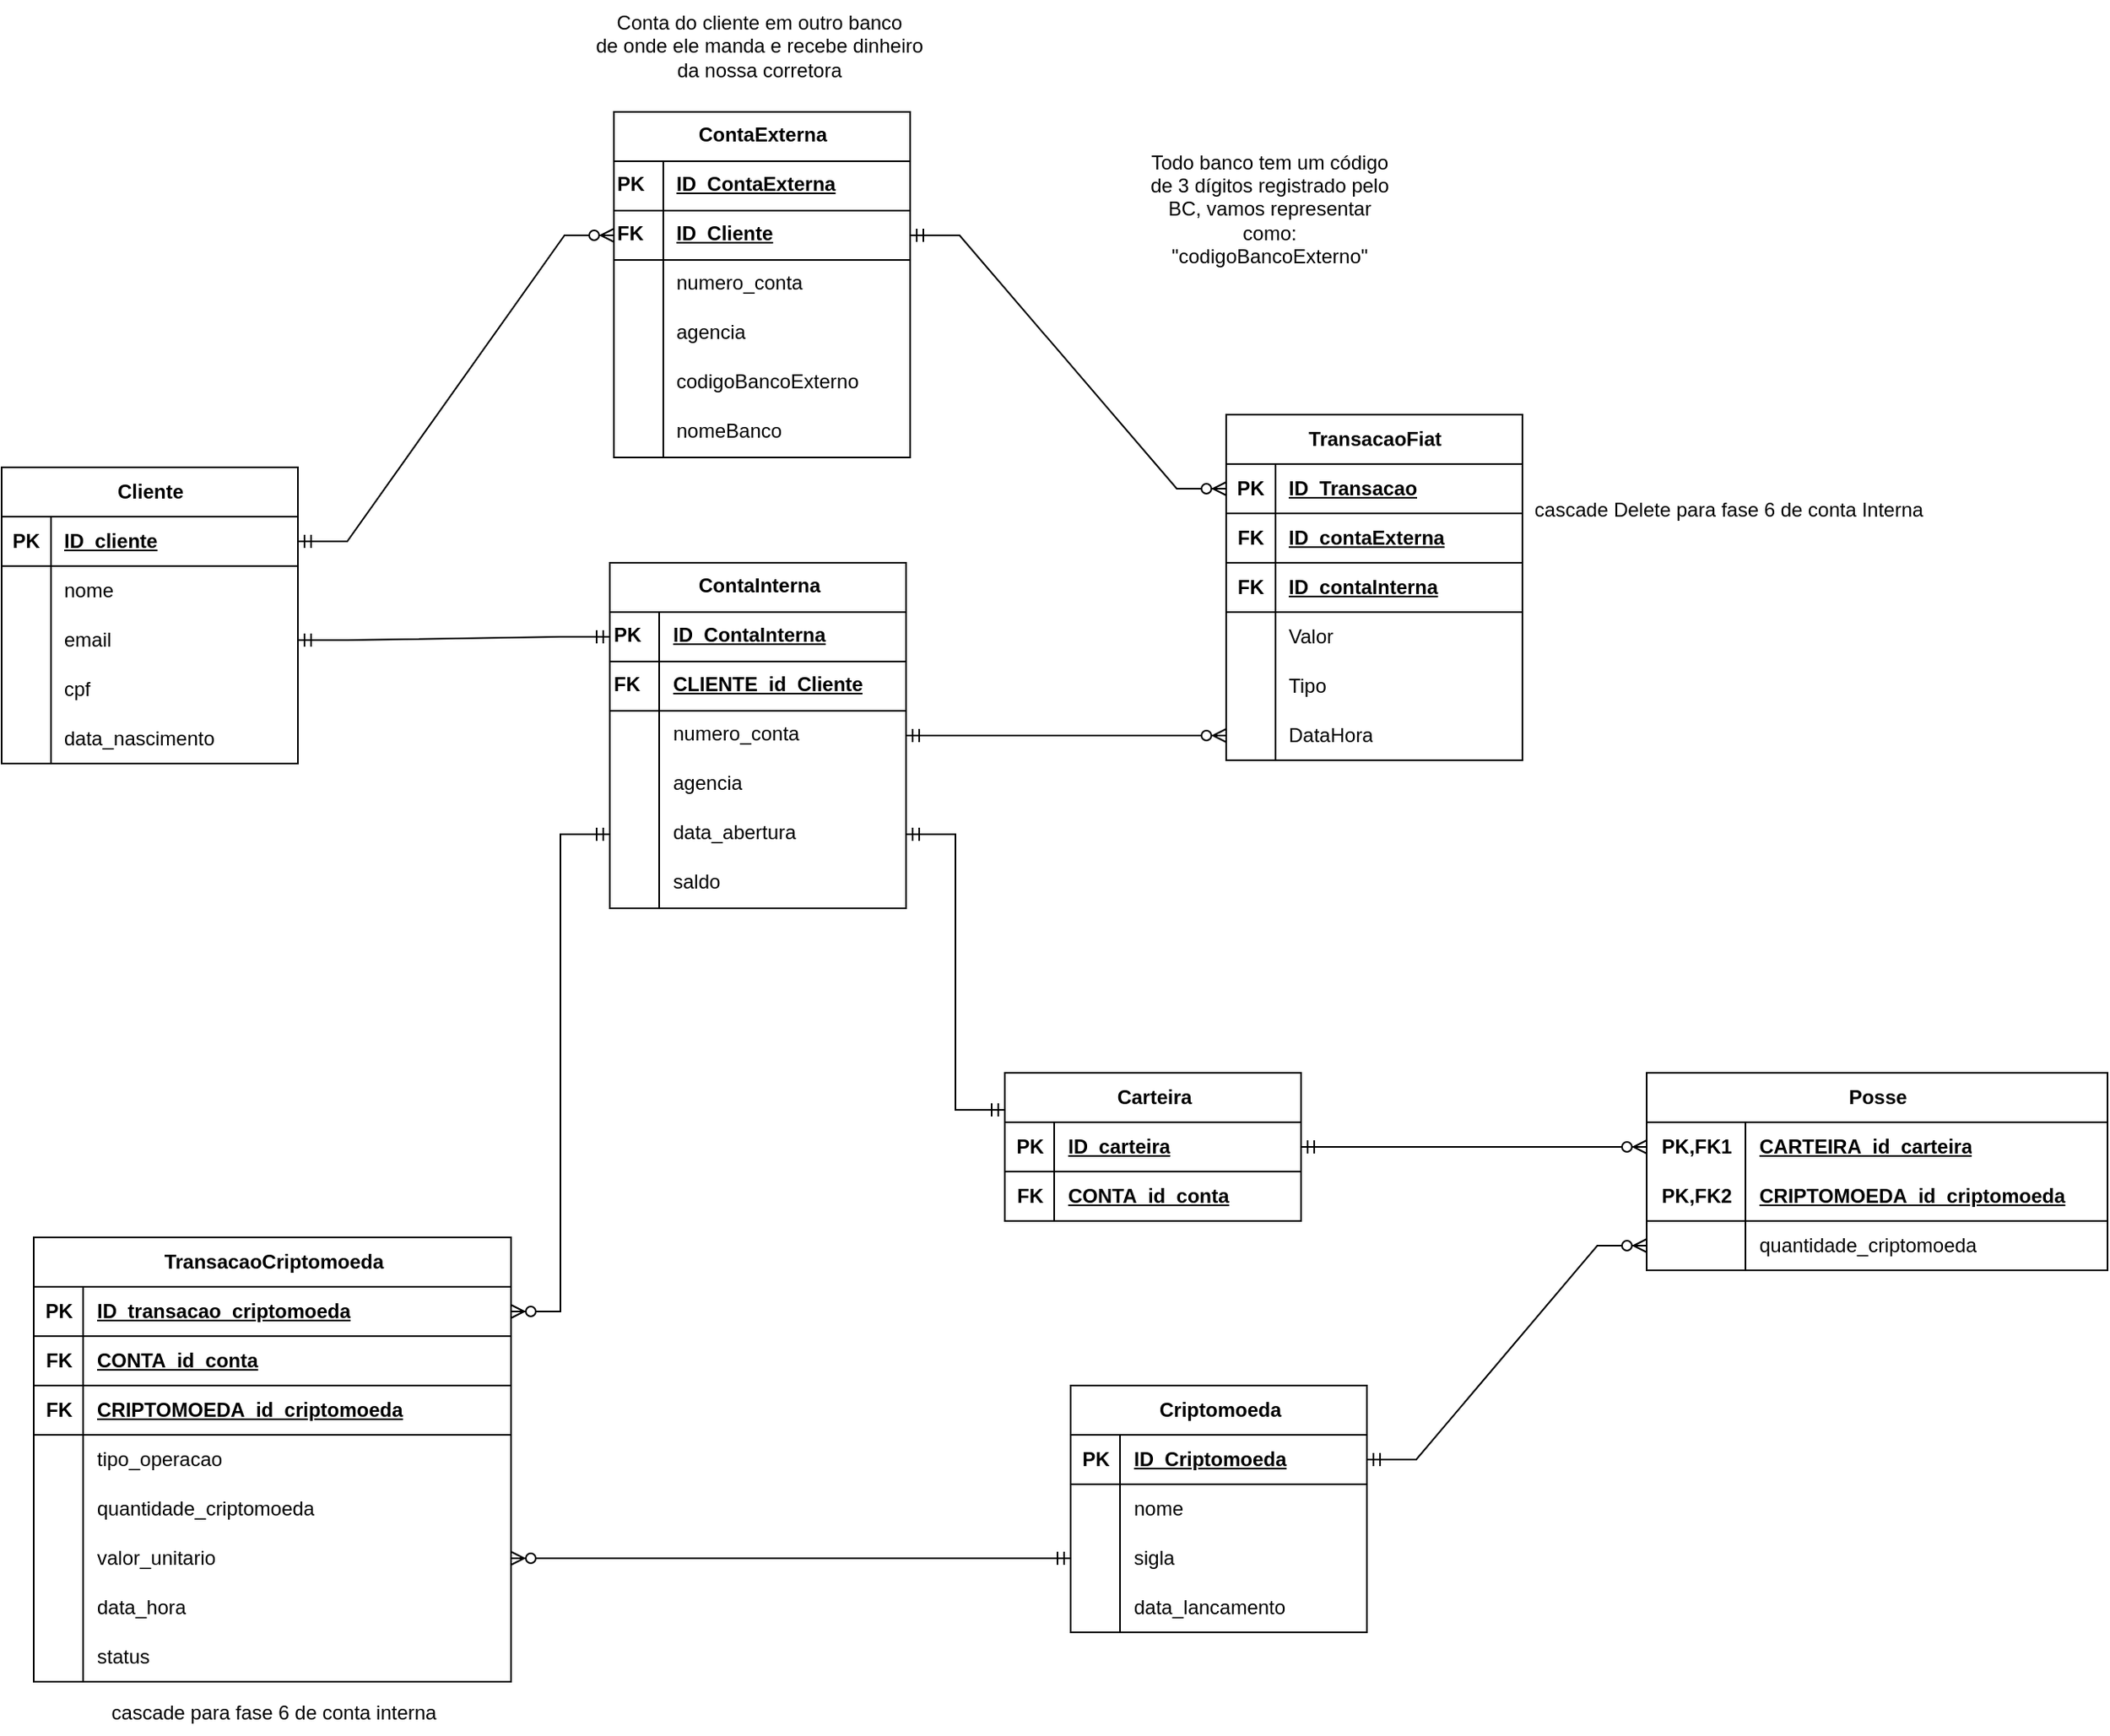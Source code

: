 <mxfile version="28.2.5">
  <diagram name="Página-1" id="d1rrQu7_RqCFaQAL6QqB">
    <mxGraphModel dx="2000" dy="2328" grid="0" gridSize="10" guides="1" tooltips="1" connect="1" arrows="1" fold="1" page="1" pageScale="1" pageWidth="827" pageHeight="1169" math="0" shadow="0">
      <root>
        <mxCell id="0" />
        <mxCell id="1" parent="0" />
        <mxCell id="-47FtMjsDmStWf5jlCwA-27" value="ContaInterna" style="shape=table;startSize=30;container=1;collapsible=1;childLayout=tableLayout;fixedRows=1;rowLines=0;fontStyle=1;align=center;resizeLast=1;html=1;strokeColor=default;verticalAlign=top;fontFamily=Helvetica;fontSize=12;fontColor=default;fillColor=default;" parent="1" vertex="1">
          <mxGeometry x="513.5" y="180" width="180" height="210" as="geometry" />
        </mxCell>
        <mxCell id="-47FtMjsDmStWf5jlCwA-28" value="" style="shape=tableRow;horizontal=0;startSize=0;swimlaneHead=0;swimlaneBody=0;fillColor=none;collapsible=0;dropTarget=0;points=[[0,0.5],[1,0.5]];portConstraint=eastwest;top=0;left=0;right=0;bottom=1;strokeColor=default;align=left;verticalAlign=top;fontFamily=Helvetica;fontSize=12;fontColor=default;" parent="-47FtMjsDmStWf5jlCwA-27" vertex="1">
          <mxGeometry y="30" width="180" height="30" as="geometry" />
        </mxCell>
        <mxCell id="-47FtMjsDmStWf5jlCwA-29" value="PK" style="shape=partialRectangle;connectable=0;fillColor=none;top=0;left=0;bottom=0;right=0;fontStyle=1;overflow=hidden;whiteSpace=wrap;html=1;strokeColor=default;align=left;verticalAlign=top;fontFamily=Helvetica;fontSize=12;fontColor=default;" parent="-47FtMjsDmStWf5jlCwA-28" vertex="1">
          <mxGeometry width="30" height="30" as="geometry">
            <mxRectangle width="30" height="30" as="alternateBounds" />
          </mxGeometry>
        </mxCell>
        <mxCell id="-47FtMjsDmStWf5jlCwA-30" value="ID_ContaInterna" style="shape=partialRectangle;connectable=0;fillColor=none;top=0;left=0;bottom=0;right=0;align=left;spacingLeft=6;fontStyle=5;overflow=hidden;whiteSpace=wrap;html=1;strokeColor=default;verticalAlign=top;fontFamily=Helvetica;fontSize=12;fontColor=default;" parent="-47FtMjsDmStWf5jlCwA-28" vertex="1">
          <mxGeometry x="30" width="150" height="30" as="geometry">
            <mxRectangle width="150" height="30" as="alternateBounds" />
          </mxGeometry>
        </mxCell>
        <mxCell id="-47FtMjsDmStWf5jlCwA-31" style="shape=tableRow;horizontal=0;startSize=0;swimlaneHead=0;swimlaneBody=0;fillColor=none;collapsible=0;dropTarget=0;points=[[0,0.5],[1,0.5]];portConstraint=eastwest;top=0;left=0;right=0;bottom=1;strokeColor=default;align=left;verticalAlign=top;fontFamily=Helvetica;fontSize=12;fontColor=default;" parent="-47FtMjsDmStWf5jlCwA-27" vertex="1">
          <mxGeometry y="60" width="180" height="30" as="geometry" />
        </mxCell>
        <mxCell id="-47FtMjsDmStWf5jlCwA-32" value="FK" style="shape=partialRectangle;connectable=0;fillColor=none;top=0;left=0;bottom=0;right=0;fontStyle=1;overflow=hidden;whiteSpace=wrap;html=1;strokeColor=default;align=left;verticalAlign=top;fontFamily=Helvetica;fontSize=12;fontColor=default;" parent="-47FtMjsDmStWf5jlCwA-31" vertex="1">
          <mxGeometry width="30" height="30" as="geometry">
            <mxRectangle width="30" height="30" as="alternateBounds" />
          </mxGeometry>
        </mxCell>
        <mxCell id="-47FtMjsDmStWf5jlCwA-33" value="CLIENTE_id_Cliente" style="shape=partialRectangle;connectable=0;fillColor=none;top=0;left=0;bottom=0;right=0;align=left;spacingLeft=6;fontStyle=5;overflow=hidden;whiteSpace=wrap;html=1;strokeColor=default;verticalAlign=top;fontFamily=Helvetica;fontSize=12;fontColor=default;" parent="-47FtMjsDmStWf5jlCwA-31" vertex="1">
          <mxGeometry x="30" width="150" height="30" as="geometry">
            <mxRectangle width="150" height="30" as="alternateBounds" />
          </mxGeometry>
        </mxCell>
        <mxCell id="-47FtMjsDmStWf5jlCwA-34" value="" style="shape=tableRow;horizontal=0;startSize=0;swimlaneHead=0;swimlaneBody=0;fillColor=none;collapsible=0;dropTarget=0;points=[[0,0.5],[1,0.5]];portConstraint=eastwest;top=0;left=0;right=0;bottom=0;strokeColor=default;align=left;verticalAlign=top;fontFamily=Helvetica;fontSize=12;fontColor=default;" parent="-47FtMjsDmStWf5jlCwA-27" vertex="1">
          <mxGeometry y="90" width="180" height="30" as="geometry" />
        </mxCell>
        <mxCell id="-47FtMjsDmStWf5jlCwA-35" value="" style="shape=partialRectangle;connectable=0;fillColor=none;top=0;left=0;bottom=0;right=0;editable=1;overflow=hidden;whiteSpace=wrap;html=1;strokeColor=default;align=left;verticalAlign=top;fontFamily=Helvetica;fontSize=12;fontColor=default;" parent="-47FtMjsDmStWf5jlCwA-34" vertex="1">
          <mxGeometry width="30" height="30" as="geometry">
            <mxRectangle width="30" height="30" as="alternateBounds" />
          </mxGeometry>
        </mxCell>
        <mxCell id="-47FtMjsDmStWf5jlCwA-36" value="numero_conta" style="shape=partialRectangle;connectable=0;fillColor=none;top=0;left=0;bottom=0;right=0;align=left;spacingLeft=6;overflow=hidden;whiteSpace=wrap;html=1;strokeColor=default;verticalAlign=top;fontFamily=Helvetica;fontSize=12;fontColor=default;" parent="-47FtMjsDmStWf5jlCwA-34" vertex="1">
          <mxGeometry x="30" width="150" height="30" as="geometry">
            <mxRectangle width="150" height="30" as="alternateBounds" />
          </mxGeometry>
        </mxCell>
        <mxCell id="-47FtMjsDmStWf5jlCwA-37" value="" style="shape=tableRow;horizontal=0;startSize=0;swimlaneHead=0;swimlaneBody=0;fillColor=none;collapsible=0;dropTarget=0;points=[[0,0.5],[1,0.5]];portConstraint=eastwest;top=0;left=0;right=0;bottom=0;strokeColor=default;align=left;verticalAlign=top;fontFamily=Helvetica;fontSize=12;fontColor=default;" parent="-47FtMjsDmStWf5jlCwA-27" vertex="1">
          <mxGeometry y="120" width="180" height="30" as="geometry" />
        </mxCell>
        <mxCell id="-47FtMjsDmStWf5jlCwA-38" value="" style="shape=partialRectangle;connectable=0;fillColor=none;top=0;left=0;bottom=0;right=0;editable=1;overflow=hidden;whiteSpace=wrap;html=1;strokeColor=default;align=left;verticalAlign=top;fontFamily=Helvetica;fontSize=12;fontColor=default;" parent="-47FtMjsDmStWf5jlCwA-37" vertex="1">
          <mxGeometry width="30" height="30" as="geometry">
            <mxRectangle width="30" height="30" as="alternateBounds" />
          </mxGeometry>
        </mxCell>
        <mxCell id="-47FtMjsDmStWf5jlCwA-39" value="agencia" style="shape=partialRectangle;connectable=0;fillColor=none;top=0;left=0;bottom=0;right=0;align=left;spacingLeft=6;overflow=hidden;whiteSpace=wrap;html=1;strokeColor=default;verticalAlign=top;fontFamily=Helvetica;fontSize=12;fontColor=default;" parent="-47FtMjsDmStWf5jlCwA-37" vertex="1">
          <mxGeometry x="30" width="150" height="30" as="geometry">
            <mxRectangle width="150" height="30" as="alternateBounds" />
          </mxGeometry>
        </mxCell>
        <mxCell id="-47FtMjsDmStWf5jlCwA-40" value="" style="shape=tableRow;horizontal=0;startSize=0;swimlaneHead=0;swimlaneBody=0;fillColor=none;collapsible=0;dropTarget=0;points=[[0,0.5],[1,0.5]];portConstraint=eastwest;top=0;left=0;right=0;bottom=0;strokeColor=default;align=left;verticalAlign=top;fontFamily=Helvetica;fontSize=12;fontColor=default;" parent="-47FtMjsDmStWf5jlCwA-27" vertex="1">
          <mxGeometry y="150" width="180" height="30" as="geometry" />
        </mxCell>
        <mxCell id="-47FtMjsDmStWf5jlCwA-41" value="" style="shape=partialRectangle;connectable=0;fillColor=none;top=0;left=0;bottom=0;right=0;editable=1;overflow=hidden;whiteSpace=wrap;html=1;strokeColor=default;align=left;verticalAlign=top;fontFamily=Helvetica;fontSize=12;fontColor=default;" parent="-47FtMjsDmStWf5jlCwA-40" vertex="1">
          <mxGeometry width="30" height="30" as="geometry">
            <mxRectangle width="30" height="30" as="alternateBounds" />
          </mxGeometry>
        </mxCell>
        <mxCell id="-47FtMjsDmStWf5jlCwA-42" value="data_abertura" style="shape=partialRectangle;connectable=0;fillColor=none;top=0;left=0;bottom=0;right=0;align=left;spacingLeft=6;overflow=hidden;whiteSpace=wrap;html=1;strokeColor=default;verticalAlign=top;fontFamily=Helvetica;fontSize=12;fontColor=default;" parent="-47FtMjsDmStWf5jlCwA-40" vertex="1">
          <mxGeometry x="30" width="150" height="30" as="geometry">
            <mxRectangle width="150" height="30" as="alternateBounds" />
          </mxGeometry>
        </mxCell>
        <mxCell id="-47FtMjsDmStWf5jlCwA-43" style="shape=tableRow;horizontal=0;startSize=0;swimlaneHead=0;swimlaneBody=0;fillColor=none;collapsible=0;dropTarget=0;points=[[0,0.5],[1,0.5]];portConstraint=eastwest;top=0;left=0;right=0;bottom=0;strokeColor=default;align=left;verticalAlign=top;fontFamily=Helvetica;fontSize=12;fontColor=default;" parent="-47FtMjsDmStWf5jlCwA-27" vertex="1">
          <mxGeometry y="180" width="180" height="30" as="geometry" />
        </mxCell>
        <mxCell id="-47FtMjsDmStWf5jlCwA-44" style="shape=partialRectangle;connectable=0;fillColor=none;top=0;left=0;bottom=0;right=0;editable=1;overflow=hidden;whiteSpace=wrap;html=1;strokeColor=default;align=left;verticalAlign=top;fontFamily=Helvetica;fontSize=12;fontColor=default;" parent="-47FtMjsDmStWf5jlCwA-43" vertex="1">
          <mxGeometry width="30" height="30" as="geometry">
            <mxRectangle width="30" height="30" as="alternateBounds" />
          </mxGeometry>
        </mxCell>
        <mxCell id="-47FtMjsDmStWf5jlCwA-45" value="saldo" style="shape=partialRectangle;connectable=0;fillColor=none;top=0;left=0;bottom=0;right=0;align=left;spacingLeft=6;overflow=hidden;whiteSpace=wrap;html=1;strokeColor=default;verticalAlign=top;fontFamily=Helvetica;fontSize=12;fontColor=default;" parent="-47FtMjsDmStWf5jlCwA-43" vertex="1">
          <mxGeometry x="30" width="150" height="30" as="geometry">
            <mxRectangle width="150" height="30" as="alternateBounds" />
          </mxGeometry>
        </mxCell>
        <mxCell id="-47FtMjsDmStWf5jlCwA-56" value="Cliente" style="shape=table;startSize=30;container=1;collapsible=1;childLayout=tableLayout;fixedRows=1;rowLines=0;fontStyle=1;align=center;resizeLast=1;html=1;" parent="1" vertex="1">
          <mxGeometry x="144" y="122" width="180" height="180.0" as="geometry" />
        </mxCell>
        <mxCell id="-47FtMjsDmStWf5jlCwA-57" value="" style="shape=tableRow;horizontal=0;startSize=0;swimlaneHead=0;swimlaneBody=0;fillColor=none;collapsible=0;dropTarget=0;points=[[0,0.5],[1,0.5]];portConstraint=eastwest;top=0;left=0;right=0;bottom=1;" parent="-47FtMjsDmStWf5jlCwA-56" vertex="1">
          <mxGeometry y="30" width="180" height="30" as="geometry" />
        </mxCell>
        <mxCell id="-47FtMjsDmStWf5jlCwA-58" value="PK" style="shape=partialRectangle;connectable=0;fillColor=none;top=0;left=0;bottom=0;right=0;fontStyle=1;overflow=hidden;whiteSpace=wrap;html=1;" parent="-47FtMjsDmStWf5jlCwA-57" vertex="1">
          <mxGeometry width="30" height="30" as="geometry">
            <mxRectangle width="30" height="30" as="alternateBounds" />
          </mxGeometry>
        </mxCell>
        <mxCell id="-47FtMjsDmStWf5jlCwA-59" value="ID_cliente" style="shape=partialRectangle;connectable=0;fillColor=none;top=0;left=0;bottom=0;right=0;align=left;spacingLeft=6;fontStyle=5;overflow=hidden;whiteSpace=wrap;html=1;" parent="-47FtMjsDmStWf5jlCwA-57" vertex="1">
          <mxGeometry x="30" width="150" height="30" as="geometry">
            <mxRectangle width="150" height="30" as="alternateBounds" />
          </mxGeometry>
        </mxCell>
        <mxCell id="-47FtMjsDmStWf5jlCwA-60" value="" style="shape=tableRow;horizontal=0;startSize=0;swimlaneHead=0;swimlaneBody=0;fillColor=none;collapsible=0;dropTarget=0;points=[[0,0.5],[1,0.5]];portConstraint=eastwest;top=0;left=0;right=0;bottom=0;" parent="-47FtMjsDmStWf5jlCwA-56" vertex="1">
          <mxGeometry y="60" width="180" height="30" as="geometry" />
        </mxCell>
        <mxCell id="-47FtMjsDmStWf5jlCwA-61" value="" style="shape=partialRectangle;connectable=0;fillColor=none;top=0;left=0;bottom=0;right=0;editable=1;overflow=hidden;whiteSpace=wrap;html=1;" parent="-47FtMjsDmStWf5jlCwA-60" vertex="1">
          <mxGeometry width="30" height="30" as="geometry">
            <mxRectangle width="30" height="30" as="alternateBounds" />
          </mxGeometry>
        </mxCell>
        <mxCell id="-47FtMjsDmStWf5jlCwA-62" value="nome" style="shape=partialRectangle;connectable=0;fillColor=none;top=0;left=0;bottom=0;right=0;align=left;spacingLeft=6;overflow=hidden;whiteSpace=wrap;html=1;" parent="-47FtMjsDmStWf5jlCwA-60" vertex="1">
          <mxGeometry x="30" width="150" height="30" as="geometry">
            <mxRectangle width="150" height="30" as="alternateBounds" />
          </mxGeometry>
        </mxCell>
        <mxCell id="-47FtMjsDmStWf5jlCwA-63" value="" style="shape=tableRow;horizontal=0;startSize=0;swimlaneHead=0;swimlaneBody=0;fillColor=none;collapsible=0;dropTarget=0;points=[[0,0.5],[1,0.5]];portConstraint=eastwest;top=0;left=0;right=0;bottom=0;" parent="-47FtMjsDmStWf5jlCwA-56" vertex="1">
          <mxGeometry y="90" width="180" height="30" as="geometry" />
        </mxCell>
        <mxCell id="-47FtMjsDmStWf5jlCwA-64" value="" style="shape=partialRectangle;connectable=0;fillColor=none;top=0;left=0;bottom=0;right=0;editable=1;overflow=hidden;whiteSpace=wrap;html=1;" parent="-47FtMjsDmStWf5jlCwA-63" vertex="1">
          <mxGeometry width="30" height="30" as="geometry">
            <mxRectangle width="30" height="30" as="alternateBounds" />
          </mxGeometry>
        </mxCell>
        <mxCell id="-47FtMjsDmStWf5jlCwA-65" value="email" style="shape=partialRectangle;connectable=0;fillColor=none;top=0;left=0;bottom=0;right=0;align=left;spacingLeft=6;overflow=hidden;whiteSpace=wrap;html=1;" parent="-47FtMjsDmStWf5jlCwA-63" vertex="1">
          <mxGeometry x="30" width="150" height="30" as="geometry">
            <mxRectangle width="150" height="30" as="alternateBounds" />
          </mxGeometry>
        </mxCell>
        <mxCell id="-47FtMjsDmStWf5jlCwA-66" value="" style="shape=tableRow;horizontal=0;startSize=0;swimlaneHead=0;swimlaneBody=0;fillColor=none;collapsible=0;dropTarget=0;points=[[0,0.5],[1,0.5]];portConstraint=eastwest;top=0;left=0;right=0;bottom=0;" parent="-47FtMjsDmStWf5jlCwA-56" vertex="1">
          <mxGeometry y="120" width="180" height="30" as="geometry" />
        </mxCell>
        <mxCell id="-47FtMjsDmStWf5jlCwA-67" value="" style="shape=partialRectangle;connectable=0;fillColor=none;top=0;left=0;bottom=0;right=0;editable=1;overflow=hidden;whiteSpace=wrap;html=1;" parent="-47FtMjsDmStWf5jlCwA-66" vertex="1">
          <mxGeometry width="30" height="30" as="geometry">
            <mxRectangle width="30" height="30" as="alternateBounds" />
          </mxGeometry>
        </mxCell>
        <mxCell id="-47FtMjsDmStWf5jlCwA-68" value="cpf" style="shape=partialRectangle;connectable=0;fillColor=none;top=0;left=0;bottom=0;right=0;align=left;spacingLeft=6;overflow=hidden;whiteSpace=wrap;html=1;" parent="-47FtMjsDmStWf5jlCwA-66" vertex="1">
          <mxGeometry x="30" width="150" height="30" as="geometry">
            <mxRectangle width="150" height="30" as="alternateBounds" />
          </mxGeometry>
        </mxCell>
        <mxCell id="-47FtMjsDmStWf5jlCwA-69" style="shape=tableRow;horizontal=0;startSize=0;swimlaneHead=0;swimlaneBody=0;fillColor=none;collapsible=0;dropTarget=0;points=[[0,0.5],[1,0.5]];portConstraint=eastwest;top=0;left=0;right=0;bottom=0;" parent="-47FtMjsDmStWf5jlCwA-56" vertex="1">
          <mxGeometry y="150" width="180" height="30" as="geometry" />
        </mxCell>
        <mxCell id="-47FtMjsDmStWf5jlCwA-70" style="shape=partialRectangle;connectable=0;fillColor=none;top=0;left=0;bottom=0;right=0;editable=1;overflow=hidden;whiteSpace=wrap;html=1;" parent="-47FtMjsDmStWf5jlCwA-69" vertex="1">
          <mxGeometry width="30" height="30" as="geometry">
            <mxRectangle width="30" height="30" as="alternateBounds" />
          </mxGeometry>
        </mxCell>
        <mxCell id="-47FtMjsDmStWf5jlCwA-71" value="data_nascimento" style="shape=partialRectangle;connectable=0;fillColor=none;top=0;left=0;bottom=0;right=0;align=left;spacingLeft=6;overflow=hidden;whiteSpace=wrap;html=1;" parent="-47FtMjsDmStWf5jlCwA-69" vertex="1">
          <mxGeometry x="30" width="150" height="30" as="geometry">
            <mxRectangle width="150" height="30" as="alternateBounds" />
          </mxGeometry>
        </mxCell>
        <mxCell id="-47FtMjsDmStWf5jlCwA-72" value="" style="edgeStyle=entityRelationEdgeStyle;fontSize=12;html=1;endArrow=ERmandOne;startArrow=ERmandOne;rounded=0;exitX=1;exitY=0.5;exitDx=0;exitDy=0;entryX=0;entryY=0.5;entryDx=0;entryDy=0;" parent="1" source="-47FtMjsDmStWf5jlCwA-63" target="-47FtMjsDmStWf5jlCwA-28" edge="1">
          <mxGeometry width="100" height="100" relative="1" as="geometry">
            <mxPoint x="423.5" y="460" as="sourcePoint" />
            <mxPoint x="523.5" y="360" as="targetPoint" />
          </mxGeometry>
        </mxCell>
        <mxCell id="-47FtMjsDmStWf5jlCwA-73" value="Carteira" style="shape=table;startSize=30;container=1;collapsible=1;childLayout=tableLayout;fixedRows=1;rowLines=0;fontStyle=1;align=center;resizeLast=1;html=1;" parent="1" vertex="1">
          <mxGeometry x="753.5" y="490" width="180" height="90" as="geometry" />
        </mxCell>
        <mxCell id="-47FtMjsDmStWf5jlCwA-74" value="" style="shape=tableRow;horizontal=0;startSize=0;swimlaneHead=0;swimlaneBody=0;fillColor=none;collapsible=0;dropTarget=0;points=[[0,0.5],[1,0.5]];portConstraint=eastwest;top=0;left=0;right=0;bottom=1;" parent="-47FtMjsDmStWf5jlCwA-73" vertex="1">
          <mxGeometry y="30" width="180" height="30" as="geometry" />
        </mxCell>
        <mxCell id="-47FtMjsDmStWf5jlCwA-75" value="PK" style="shape=partialRectangle;connectable=0;fillColor=none;top=0;left=0;bottom=0;right=0;fontStyle=1;overflow=hidden;whiteSpace=wrap;html=1;" parent="-47FtMjsDmStWf5jlCwA-74" vertex="1">
          <mxGeometry width="30" height="30" as="geometry">
            <mxRectangle width="30" height="30" as="alternateBounds" />
          </mxGeometry>
        </mxCell>
        <mxCell id="-47FtMjsDmStWf5jlCwA-76" value="ID_carteira" style="shape=partialRectangle;connectable=0;fillColor=none;top=0;left=0;bottom=0;right=0;align=left;spacingLeft=6;fontStyle=5;overflow=hidden;whiteSpace=wrap;html=1;" parent="-47FtMjsDmStWf5jlCwA-74" vertex="1">
          <mxGeometry x="30" width="150" height="30" as="geometry">
            <mxRectangle width="150" height="30" as="alternateBounds" />
          </mxGeometry>
        </mxCell>
        <mxCell id="-47FtMjsDmStWf5jlCwA-77" style="shape=tableRow;horizontal=0;startSize=0;swimlaneHead=0;swimlaneBody=0;fillColor=none;collapsible=0;dropTarget=0;points=[[0,0.5],[1,0.5]];portConstraint=eastwest;top=0;left=0;right=0;bottom=1;" parent="-47FtMjsDmStWf5jlCwA-73" vertex="1">
          <mxGeometry y="60" width="180" height="30" as="geometry" />
        </mxCell>
        <mxCell id="-47FtMjsDmStWf5jlCwA-78" value="FK" style="shape=partialRectangle;connectable=0;fillColor=none;top=0;left=0;bottom=0;right=0;fontStyle=1;overflow=hidden;whiteSpace=wrap;html=1;" parent="-47FtMjsDmStWf5jlCwA-77" vertex="1">
          <mxGeometry width="30" height="30" as="geometry">
            <mxRectangle width="30" height="30" as="alternateBounds" />
          </mxGeometry>
        </mxCell>
        <mxCell id="-47FtMjsDmStWf5jlCwA-79" value="CONTA_id_conta" style="shape=partialRectangle;connectable=0;fillColor=none;top=0;left=0;bottom=0;right=0;align=left;spacingLeft=6;fontStyle=5;overflow=hidden;whiteSpace=wrap;html=1;" parent="-47FtMjsDmStWf5jlCwA-77" vertex="1">
          <mxGeometry x="30" width="150" height="30" as="geometry">
            <mxRectangle width="150" height="30" as="alternateBounds" />
          </mxGeometry>
        </mxCell>
        <mxCell id="-47FtMjsDmStWf5jlCwA-80" value="" style="edgeStyle=entityRelationEdgeStyle;fontSize=12;html=1;endArrow=ERmandOne;startArrow=ERmandOne;rounded=0;entryX=0;entryY=0.25;entryDx=0;entryDy=0;" parent="1" source="-47FtMjsDmStWf5jlCwA-40" target="-47FtMjsDmStWf5jlCwA-73" edge="1">
          <mxGeometry width="100" height="100" relative="1" as="geometry">
            <mxPoint x="623.5" y="400" as="sourcePoint" />
            <mxPoint x="813.5" y="400" as="targetPoint" />
          </mxGeometry>
        </mxCell>
        <mxCell id="-47FtMjsDmStWf5jlCwA-81" value="Posse" style="shape=table;startSize=30;container=1;collapsible=1;childLayout=tableLayout;fixedRows=1;rowLines=0;fontStyle=1;align=center;resizeLast=1;html=1;whiteSpace=wrap;" parent="1" vertex="1">
          <mxGeometry x="1143.5" y="490" width="280" height="120" as="geometry" />
        </mxCell>
        <mxCell id="-47FtMjsDmStWf5jlCwA-82" value="" style="shape=tableRow;horizontal=0;startSize=0;swimlaneHead=0;swimlaneBody=0;fillColor=none;collapsible=0;dropTarget=0;points=[[0,0.5],[1,0.5]];portConstraint=eastwest;top=0;left=0;right=0;bottom=0;html=1;" parent="-47FtMjsDmStWf5jlCwA-81" vertex="1">
          <mxGeometry y="30" width="280" height="30" as="geometry" />
        </mxCell>
        <mxCell id="-47FtMjsDmStWf5jlCwA-83" value="PK,FK1" style="shape=partialRectangle;connectable=0;fillColor=none;top=0;left=0;bottom=0;right=0;fontStyle=1;overflow=hidden;html=1;whiteSpace=wrap;" parent="-47FtMjsDmStWf5jlCwA-82" vertex="1">
          <mxGeometry width="60" height="30" as="geometry">
            <mxRectangle width="60" height="30" as="alternateBounds" />
          </mxGeometry>
        </mxCell>
        <mxCell id="-47FtMjsDmStWf5jlCwA-84" value="CARTEIRA_id_carteira" style="shape=partialRectangle;connectable=0;fillColor=none;top=0;left=0;bottom=0;right=0;align=left;spacingLeft=6;fontStyle=5;overflow=hidden;html=1;whiteSpace=wrap;" parent="-47FtMjsDmStWf5jlCwA-82" vertex="1">
          <mxGeometry x="60" width="220" height="30" as="geometry">
            <mxRectangle width="220" height="30" as="alternateBounds" />
          </mxGeometry>
        </mxCell>
        <mxCell id="-47FtMjsDmStWf5jlCwA-85" value="" style="shape=tableRow;horizontal=0;startSize=0;swimlaneHead=0;swimlaneBody=0;fillColor=none;collapsible=0;dropTarget=0;points=[[0,0.5],[1,0.5]];portConstraint=eastwest;top=0;left=0;right=0;bottom=1;html=1;" parent="-47FtMjsDmStWf5jlCwA-81" vertex="1">
          <mxGeometry y="60" width="280" height="30" as="geometry" />
        </mxCell>
        <mxCell id="-47FtMjsDmStWf5jlCwA-86" value="PK,FK2" style="shape=partialRectangle;connectable=0;fillColor=none;top=0;left=0;bottom=0;right=0;fontStyle=1;overflow=hidden;html=1;whiteSpace=wrap;" parent="-47FtMjsDmStWf5jlCwA-85" vertex="1">
          <mxGeometry width="60" height="30" as="geometry">
            <mxRectangle width="60" height="30" as="alternateBounds" />
          </mxGeometry>
        </mxCell>
        <mxCell id="-47FtMjsDmStWf5jlCwA-87" value="CRIPTOMOEDA_id_criptomoeda" style="shape=partialRectangle;connectable=0;fillColor=none;top=0;left=0;bottom=0;right=0;align=left;spacingLeft=6;fontStyle=5;overflow=hidden;html=1;whiteSpace=wrap;" parent="-47FtMjsDmStWf5jlCwA-85" vertex="1">
          <mxGeometry x="60" width="220" height="30" as="geometry">
            <mxRectangle width="220" height="30" as="alternateBounds" />
          </mxGeometry>
        </mxCell>
        <mxCell id="-47FtMjsDmStWf5jlCwA-88" value="" style="shape=tableRow;horizontal=0;startSize=0;swimlaneHead=0;swimlaneBody=0;fillColor=none;collapsible=0;dropTarget=0;points=[[0,0.5],[1,0.5]];portConstraint=eastwest;top=0;left=0;right=0;bottom=0;html=1;" parent="-47FtMjsDmStWf5jlCwA-81" vertex="1">
          <mxGeometry y="90" width="280" height="30" as="geometry" />
        </mxCell>
        <mxCell id="-47FtMjsDmStWf5jlCwA-89" value="" style="shape=partialRectangle;connectable=0;fillColor=none;top=0;left=0;bottom=0;right=0;editable=1;overflow=hidden;html=1;whiteSpace=wrap;" parent="-47FtMjsDmStWf5jlCwA-88" vertex="1">
          <mxGeometry width="60" height="30" as="geometry">
            <mxRectangle width="60" height="30" as="alternateBounds" />
          </mxGeometry>
        </mxCell>
        <mxCell id="-47FtMjsDmStWf5jlCwA-90" value="quantidade_criptomoeda" style="shape=partialRectangle;connectable=0;fillColor=none;top=0;left=0;bottom=0;right=0;align=left;spacingLeft=6;overflow=hidden;html=1;whiteSpace=wrap;" parent="-47FtMjsDmStWf5jlCwA-88" vertex="1">
          <mxGeometry x="60" width="220" height="30" as="geometry">
            <mxRectangle width="220" height="30" as="alternateBounds" />
          </mxGeometry>
        </mxCell>
        <mxCell id="-47FtMjsDmStWf5jlCwA-91" value="Criptomoeda" style="shape=table;startSize=30;container=1;collapsible=1;childLayout=tableLayout;fixedRows=1;rowLines=0;fontStyle=1;align=center;resizeLast=1;html=1;" parent="1" vertex="1">
          <mxGeometry x="793.5" y="680" width="180" height="150" as="geometry" />
        </mxCell>
        <mxCell id="-47FtMjsDmStWf5jlCwA-92" value="" style="shape=tableRow;horizontal=0;startSize=0;swimlaneHead=0;swimlaneBody=0;fillColor=none;collapsible=0;dropTarget=0;points=[[0,0.5],[1,0.5]];portConstraint=eastwest;top=0;left=0;right=0;bottom=1;" parent="-47FtMjsDmStWf5jlCwA-91" vertex="1">
          <mxGeometry y="30" width="180" height="30" as="geometry" />
        </mxCell>
        <mxCell id="-47FtMjsDmStWf5jlCwA-93" value="PK" style="shape=partialRectangle;connectable=0;fillColor=none;top=0;left=0;bottom=0;right=0;fontStyle=1;overflow=hidden;whiteSpace=wrap;html=1;" parent="-47FtMjsDmStWf5jlCwA-92" vertex="1">
          <mxGeometry width="30" height="30" as="geometry">
            <mxRectangle width="30" height="30" as="alternateBounds" />
          </mxGeometry>
        </mxCell>
        <mxCell id="-47FtMjsDmStWf5jlCwA-94" value="ID_Criptomoeda" style="shape=partialRectangle;connectable=0;fillColor=none;top=0;left=0;bottom=0;right=0;align=left;spacingLeft=6;fontStyle=5;overflow=hidden;whiteSpace=wrap;html=1;" parent="-47FtMjsDmStWf5jlCwA-92" vertex="1">
          <mxGeometry x="30" width="150" height="30" as="geometry">
            <mxRectangle width="150" height="30" as="alternateBounds" />
          </mxGeometry>
        </mxCell>
        <mxCell id="-47FtMjsDmStWf5jlCwA-95" value="" style="shape=tableRow;horizontal=0;startSize=0;swimlaneHead=0;swimlaneBody=0;fillColor=none;collapsible=0;dropTarget=0;points=[[0,0.5],[1,0.5]];portConstraint=eastwest;top=0;left=0;right=0;bottom=0;" parent="-47FtMjsDmStWf5jlCwA-91" vertex="1">
          <mxGeometry y="60" width="180" height="30" as="geometry" />
        </mxCell>
        <mxCell id="-47FtMjsDmStWf5jlCwA-96" value="" style="shape=partialRectangle;connectable=0;fillColor=none;top=0;left=0;bottom=0;right=0;editable=1;overflow=hidden;whiteSpace=wrap;html=1;" parent="-47FtMjsDmStWf5jlCwA-95" vertex="1">
          <mxGeometry width="30" height="30" as="geometry">
            <mxRectangle width="30" height="30" as="alternateBounds" />
          </mxGeometry>
        </mxCell>
        <mxCell id="-47FtMjsDmStWf5jlCwA-97" value="nome" style="shape=partialRectangle;connectable=0;fillColor=none;top=0;left=0;bottom=0;right=0;align=left;spacingLeft=6;overflow=hidden;whiteSpace=wrap;html=1;" parent="-47FtMjsDmStWf5jlCwA-95" vertex="1">
          <mxGeometry x="30" width="150" height="30" as="geometry">
            <mxRectangle width="150" height="30" as="alternateBounds" />
          </mxGeometry>
        </mxCell>
        <mxCell id="-47FtMjsDmStWf5jlCwA-98" value="" style="shape=tableRow;horizontal=0;startSize=0;swimlaneHead=0;swimlaneBody=0;fillColor=none;collapsible=0;dropTarget=0;points=[[0,0.5],[1,0.5]];portConstraint=eastwest;top=0;left=0;right=0;bottom=0;" parent="-47FtMjsDmStWf5jlCwA-91" vertex="1">
          <mxGeometry y="90" width="180" height="30" as="geometry" />
        </mxCell>
        <mxCell id="-47FtMjsDmStWf5jlCwA-99" value="" style="shape=partialRectangle;connectable=0;fillColor=none;top=0;left=0;bottom=0;right=0;editable=1;overflow=hidden;whiteSpace=wrap;html=1;" parent="-47FtMjsDmStWf5jlCwA-98" vertex="1">
          <mxGeometry width="30" height="30" as="geometry">
            <mxRectangle width="30" height="30" as="alternateBounds" />
          </mxGeometry>
        </mxCell>
        <mxCell id="-47FtMjsDmStWf5jlCwA-100" value="sigla" style="shape=partialRectangle;connectable=0;fillColor=none;top=0;left=0;bottom=0;right=0;align=left;spacingLeft=6;overflow=hidden;whiteSpace=wrap;html=1;" parent="-47FtMjsDmStWf5jlCwA-98" vertex="1">
          <mxGeometry x="30" width="150" height="30" as="geometry">
            <mxRectangle width="150" height="30" as="alternateBounds" />
          </mxGeometry>
        </mxCell>
        <mxCell id="-47FtMjsDmStWf5jlCwA-101" value="" style="shape=tableRow;horizontal=0;startSize=0;swimlaneHead=0;swimlaneBody=0;fillColor=none;collapsible=0;dropTarget=0;points=[[0,0.5],[1,0.5]];portConstraint=eastwest;top=0;left=0;right=0;bottom=0;" parent="-47FtMjsDmStWf5jlCwA-91" vertex="1">
          <mxGeometry y="120" width="180" height="30" as="geometry" />
        </mxCell>
        <mxCell id="-47FtMjsDmStWf5jlCwA-102" value="" style="shape=partialRectangle;connectable=0;fillColor=none;top=0;left=0;bottom=0;right=0;editable=1;overflow=hidden;whiteSpace=wrap;html=1;" parent="-47FtMjsDmStWf5jlCwA-101" vertex="1">
          <mxGeometry width="30" height="30" as="geometry">
            <mxRectangle width="30" height="30" as="alternateBounds" />
          </mxGeometry>
        </mxCell>
        <mxCell id="-47FtMjsDmStWf5jlCwA-103" value="data_lancamento" style="shape=partialRectangle;connectable=0;fillColor=none;top=0;left=0;bottom=0;right=0;align=left;spacingLeft=6;overflow=hidden;whiteSpace=wrap;html=1;" parent="-47FtMjsDmStWf5jlCwA-101" vertex="1">
          <mxGeometry x="30" width="150" height="30" as="geometry">
            <mxRectangle width="150" height="30" as="alternateBounds" />
          </mxGeometry>
        </mxCell>
        <mxCell id="-47FtMjsDmStWf5jlCwA-104" value="TransacaoCriptomoeda" style="shape=table;startSize=30;container=1;collapsible=1;childLayout=tableLayout;fixedRows=1;rowLines=0;fontStyle=1;align=center;resizeLast=1;html=1;" parent="1" vertex="1">
          <mxGeometry x="163.5" y="590" width="290" height="270" as="geometry" />
        </mxCell>
        <mxCell id="-47FtMjsDmStWf5jlCwA-105" value="" style="shape=tableRow;horizontal=0;startSize=0;swimlaneHead=0;swimlaneBody=0;fillColor=none;collapsible=0;dropTarget=0;points=[[0,0.5],[1,0.5]];portConstraint=eastwest;top=0;left=0;right=0;bottom=1;" parent="-47FtMjsDmStWf5jlCwA-104" vertex="1">
          <mxGeometry y="30" width="290" height="30" as="geometry" />
        </mxCell>
        <mxCell id="-47FtMjsDmStWf5jlCwA-106" value="PK" style="shape=partialRectangle;connectable=0;fillColor=none;top=0;left=0;bottom=0;right=0;fontStyle=1;overflow=hidden;whiteSpace=wrap;html=1;" parent="-47FtMjsDmStWf5jlCwA-105" vertex="1">
          <mxGeometry width="30" height="30" as="geometry">
            <mxRectangle width="30" height="30" as="alternateBounds" />
          </mxGeometry>
        </mxCell>
        <mxCell id="-47FtMjsDmStWf5jlCwA-107" value="ID_transacao_criptomoeda" style="shape=partialRectangle;connectable=0;fillColor=none;top=0;left=0;bottom=0;right=0;align=left;spacingLeft=6;fontStyle=5;overflow=hidden;whiteSpace=wrap;html=1;" parent="-47FtMjsDmStWf5jlCwA-105" vertex="1">
          <mxGeometry x="30" width="260" height="30" as="geometry">
            <mxRectangle width="260" height="30" as="alternateBounds" />
          </mxGeometry>
        </mxCell>
        <mxCell id="-47FtMjsDmStWf5jlCwA-108" style="shape=tableRow;horizontal=0;startSize=0;swimlaneHead=0;swimlaneBody=0;fillColor=none;collapsible=0;dropTarget=0;points=[[0,0.5],[1,0.5]];portConstraint=eastwest;top=0;left=0;right=0;bottom=1;" parent="-47FtMjsDmStWf5jlCwA-104" vertex="1">
          <mxGeometry y="60" width="290" height="30" as="geometry" />
        </mxCell>
        <mxCell id="-47FtMjsDmStWf5jlCwA-109" value="FK" style="shape=partialRectangle;connectable=0;fillColor=none;top=0;left=0;bottom=0;right=0;fontStyle=1;overflow=hidden;whiteSpace=wrap;html=1;" parent="-47FtMjsDmStWf5jlCwA-108" vertex="1">
          <mxGeometry width="30" height="30" as="geometry">
            <mxRectangle width="30" height="30" as="alternateBounds" />
          </mxGeometry>
        </mxCell>
        <mxCell id="-47FtMjsDmStWf5jlCwA-110" value="CONTA_id_conta" style="shape=partialRectangle;connectable=0;fillColor=none;top=0;left=0;bottom=0;right=0;align=left;spacingLeft=6;fontStyle=5;overflow=hidden;whiteSpace=wrap;html=1;" parent="-47FtMjsDmStWf5jlCwA-108" vertex="1">
          <mxGeometry x="30" width="260" height="30" as="geometry">
            <mxRectangle width="260" height="30" as="alternateBounds" />
          </mxGeometry>
        </mxCell>
        <mxCell id="-47FtMjsDmStWf5jlCwA-111" style="shape=tableRow;horizontal=0;startSize=0;swimlaneHead=0;swimlaneBody=0;fillColor=none;collapsible=0;dropTarget=0;points=[[0,0.5],[1,0.5]];portConstraint=eastwest;top=0;left=0;right=0;bottom=1;" parent="-47FtMjsDmStWf5jlCwA-104" vertex="1">
          <mxGeometry y="90" width="290" height="30" as="geometry" />
        </mxCell>
        <mxCell id="-47FtMjsDmStWf5jlCwA-112" value="FK" style="shape=partialRectangle;connectable=0;fillColor=none;top=0;left=0;bottom=0;right=0;fontStyle=1;overflow=hidden;whiteSpace=wrap;html=1;" parent="-47FtMjsDmStWf5jlCwA-111" vertex="1">
          <mxGeometry width="30" height="30" as="geometry">
            <mxRectangle width="30" height="30" as="alternateBounds" />
          </mxGeometry>
        </mxCell>
        <mxCell id="-47FtMjsDmStWf5jlCwA-113" value="CRIPTOMOEDA_id_criptomoeda" style="shape=partialRectangle;connectable=0;fillColor=none;top=0;left=0;bottom=0;right=0;align=left;spacingLeft=6;fontStyle=5;overflow=hidden;whiteSpace=wrap;html=1;" parent="-47FtMjsDmStWf5jlCwA-111" vertex="1">
          <mxGeometry x="30" width="260" height="30" as="geometry">
            <mxRectangle width="260" height="30" as="alternateBounds" />
          </mxGeometry>
        </mxCell>
        <mxCell id="-47FtMjsDmStWf5jlCwA-114" value="" style="shape=tableRow;horizontal=0;startSize=0;swimlaneHead=0;swimlaneBody=0;fillColor=none;collapsible=0;dropTarget=0;points=[[0,0.5],[1,0.5]];portConstraint=eastwest;top=0;left=0;right=0;bottom=0;" parent="-47FtMjsDmStWf5jlCwA-104" vertex="1">
          <mxGeometry y="120" width="290" height="30" as="geometry" />
        </mxCell>
        <mxCell id="-47FtMjsDmStWf5jlCwA-115" value="" style="shape=partialRectangle;connectable=0;fillColor=none;top=0;left=0;bottom=0;right=0;editable=1;overflow=hidden;whiteSpace=wrap;html=1;" parent="-47FtMjsDmStWf5jlCwA-114" vertex="1">
          <mxGeometry width="30" height="30" as="geometry">
            <mxRectangle width="30" height="30" as="alternateBounds" />
          </mxGeometry>
        </mxCell>
        <mxCell id="-47FtMjsDmStWf5jlCwA-116" value="tipo_operacao" style="shape=partialRectangle;connectable=0;fillColor=none;top=0;left=0;bottom=0;right=0;align=left;spacingLeft=6;overflow=hidden;whiteSpace=wrap;html=1;" parent="-47FtMjsDmStWf5jlCwA-114" vertex="1">
          <mxGeometry x="30" width="260" height="30" as="geometry">
            <mxRectangle width="260" height="30" as="alternateBounds" />
          </mxGeometry>
        </mxCell>
        <mxCell id="-47FtMjsDmStWf5jlCwA-117" value="" style="shape=tableRow;horizontal=0;startSize=0;swimlaneHead=0;swimlaneBody=0;fillColor=none;collapsible=0;dropTarget=0;points=[[0,0.5],[1,0.5]];portConstraint=eastwest;top=0;left=0;right=0;bottom=0;" parent="-47FtMjsDmStWf5jlCwA-104" vertex="1">
          <mxGeometry y="150" width="290" height="30" as="geometry" />
        </mxCell>
        <mxCell id="-47FtMjsDmStWf5jlCwA-118" value="" style="shape=partialRectangle;connectable=0;fillColor=none;top=0;left=0;bottom=0;right=0;editable=1;overflow=hidden;whiteSpace=wrap;html=1;" parent="-47FtMjsDmStWf5jlCwA-117" vertex="1">
          <mxGeometry width="30" height="30" as="geometry">
            <mxRectangle width="30" height="30" as="alternateBounds" />
          </mxGeometry>
        </mxCell>
        <mxCell id="-47FtMjsDmStWf5jlCwA-119" value="quantidade_criptomoeda" style="shape=partialRectangle;connectable=0;fillColor=none;top=0;left=0;bottom=0;right=0;align=left;spacingLeft=6;overflow=hidden;whiteSpace=wrap;html=1;" parent="-47FtMjsDmStWf5jlCwA-117" vertex="1">
          <mxGeometry x="30" width="260" height="30" as="geometry">
            <mxRectangle width="260" height="30" as="alternateBounds" />
          </mxGeometry>
        </mxCell>
        <mxCell id="-47FtMjsDmStWf5jlCwA-120" value="" style="shape=tableRow;horizontal=0;startSize=0;swimlaneHead=0;swimlaneBody=0;fillColor=none;collapsible=0;dropTarget=0;points=[[0,0.5],[1,0.5]];portConstraint=eastwest;top=0;left=0;right=0;bottom=0;" parent="-47FtMjsDmStWf5jlCwA-104" vertex="1">
          <mxGeometry y="180" width="290" height="30" as="geometry" />
        </mxCell>
        <mxCell id="-47FtMjsDmStWf5jlCwA-121" value="" style="shape=partialRectangle;connectable=0;fillColor=none;top=0;left=0;bottom=0;right=0;editable=1;overflow=hidden;whiteSpace=wrap;html=1;" parent="-47FtMjsDmStWf5jlCwA-120" vertex="1">
          <mxGeometry width="30" height="30" as="geometry">
            <mxRectangle width="30" height="30" as="alternateBounds" />
          </mxGeometry>
        </mxCell>
        <mxCell id="-47FtMjsDmStWf5jlCwA-122" value="valor_unitario" style="shape=partialRectangle;connectable=0;fillColor=none;top=0;left=0;bottom=0;right=0;align=left;spacingLeft=6;overflow=hidden;whiteSpace=wrap;html=1;" parent="-47FtMjsDmStWf5jlCwA-120" vertex="1">
          <mxGeometry x="30" width="260" height="30" as="geometry">
            <mxRectangle width="260" height="30" as="alternateBounds" />
          </mxGeometry>
        </mxCell>
        <mxCell id="-47FtMjsDmStWf5jlCwA-123" style="shape=tableRow;horizontal=0;startSize=0;swimlaneHead=0;swimlaneBody=0;fillColor=none;collapsible=0;dropTarget=0;points=[[0,0.5],[1,0.5]];portConstraint=eastwest;top=0;left=0;right=0;bottom=0;" parent="-47FtMjsDmStWf5jlCwA-104" vertex="1">
          <mxGeometry y="210" width="290" height="30" as="geometry" />
        </mxCell>
        <mxCell id="-47FtMjsDmStWf5jlCwA-124" style="shape=partialRectangle;connectable=0;fillColor=none;top=0;left=0;bottom=0;right=0;editable=1;overflow=hidden;whiteSpace=wrap;html=1;" parent="-47FtMjsDmStWf5jlCwA-123" vertex="1">
          <mxGeometry width="30" height="30" as="geometry">
            <mxRectangle width="30" height="30" as="alternateBounds" />
          </mxGeometry>
        </mxCell>
        <mxCell id="-47FtMjsDmStWf5jlCwA-125" value="data_hora" style="shape=partialRectangle;connectable=0;fillColor=none;top=0;left=0;bottom=0;right=0;align=left;spacingLeft=6;overflow=hidden;whiteSpace=wrap;html=1;" parent="-47FtMjsDmStWf5jlCwA-123" vertex="1">
          <mxGeometry x="30" width="260" height="30" as="geometry">
            <mxRectangle width="260" height="30" as="alternateBounds" />
          </mxGeometry>
        </mxCell>
        <mxCell id="-47FtMjsDmStWf5jlCwA-126" style="shape=tableRow;horizontal=0;startSize=0;swimlaneHead=0;swimlaneBody=0;fillColor=none;collapsible=0;dropTarget=0;points=[[0,0.5],[1,0.5]];portConstraint=eastwest;top=0;left=0;right=0;bottom=0;" parent="-47FtMjsDmStWf5jlCwA-104" vertex="1">
          <mxGeometry y="240" width="290" height="30" as="geometry" />
        </mxCell>
        <mxCell id="-47FtMjsDmStWf5jlCwA-127" style="shape=partialRectangle;connectable=0;fillColor=none;top=0;left=0;bottom=0;right=0;editable=1;overflow=hidden;whiteSpace=wrap;html=1;" parent="-47FtMjsDmStWf5jlCwA-126" vertex="1">
          <mxGeometry width="30" height="30" as="geometry">
            <mxRectangle width="30" height="30" as="alternateBounds" />
          </mxGeometry>
        </mxCell>
        <mxCell id="-47FtMjsDmStWf5jlCwA-128" value="status" style="shape=partialRectangle;connectable=0;fillColor=none;top=0;left=0;bottom=0;right=0;align=left;spacingLeft=6;overflow=hidden;whiteSpace=wrap;html=1;" parent="-47FtMjsDmStWf5jlCwA-126" vertex="1">
          <mxGeometry x="30" width="260" height="30" as="geometry">
            <mxRectangle width="260" height="30" as="alternateBounds" />
          </mxGeometry>
        </mxCell>
        <mxCell id="-47FtMjsDmStWf5jlCwA-129" value="" style="edgeStyle=entityRelationEdgeStyle;fontSize=12;html=1;endArrow=ERzeroToMany;startArrow=ERmandOne;rounded=0;exitX=0;exitY=0.5;exitDx=0;exitDy=0;entryX=1;entryY=0.5;entryDx=0;entryDy=0;" parent="1" source="-47FtMjsDmStWf5jlCwA-98" target="-47FtMjsDmStWf5jlCwA-120" edge="1">
          <mxGeometry width="100" height="100" relative="1" as="geometry">
            <mxPoint x="813.5" y="780" as="sourcePoint" />
            <mxPoint x="913.5" y="680" as="targetPoint" />
          </mxGeometry>
        </mxCell>
        <mxCell id="-47FtMjsDmStWf5jlCwA-130" value="" style="edgeStyle=entityRelationEdgeStyle;fontSize=12;html=1;endArrow=ERzeroToMany;startArrow=ERmandOne;rounded=0;exitX=1;exitY=0.5;exitDx=0;exitDy=0;" parent="1" source="-47FtMjsDmStWf5jlCwA-74" target="-47FtMjsDmStWf5jlCwA-82" edge="1">
          <mxGeometry width="100" height="100" relative="1" as="geometry">
            <mxPoint x="1013.5" y="740" as="sourcePoint" />
            <mxPoint x="1073.5" y="450" as="targetPoint" />
          </mxGeometry>
        </mxCell>
        <mxCell id="-47FtMjsDmStWf5jlCwA-131" value="" style="edgeStyle=entityRelationEdgeStyle;fontSize=12;html=1;endArrow=ERzeroToMany;startArrow=ERmandOne;rounded=0;exitX=1;exitY=0.5;exitDx=0;exitDy=0;entryX=0;entryY=0.5;entryDx=0;entryDy=0;" parent="1" source="-47FtMjsDmStWf5jlCwA-92" target="-47FtMjsDmStWf5jlCwA-88" edge="1">
          <mxGeometry width="100" height="100" relative="1" as="geometry">
            <mxPoint x="1193.5" y="1060" as="sourcePoint" />
            <mxPoint x="1253.5" y="770" as="targetPoint" />
          </mxGeometry>
        </mxCell>
        <mxCell id="-47FtMjsDmStWf5jlCwA-132" value="" style="edgeStyle=entityRelationEdgeStyle;fontSize=12;html=1;endArrow=ERzeroToMany;startArrow=ERmandOne;rounded=0;exitX=0;exitY=0.5;exitDx=0;exitDy=0;entryX=1;entryY=0.5;entryDx=0;entryDy=0;" parent="1" source="-47FtMjsDmStWf5jlCwA-40" target="-47FtMjsDmStWf5jlCwA-105" edge="1">
          <mxGeometry width="100" height="100" relative="1" as="geometry">
            <mxPoint x="853.5" y="610" as="sourcePoint" />
            <mxPoint x="953.5" y="510" as="targetPoint" />
          </mxGeometry>
        </mxCell>
        <mxCell id="-47FtMjsDmStWf5jlCwA-133" value="" style="edgeStyle=entityRelationEdgeStyle;fontSize=12;html=1;endArrow=ERzeroToMany;startArrow=ERmandOne;rounded=0;exitX=1;exitY=0.5;exitDx=0;exitDy=0;entryX=0;entryY=0.5;entryDx=0;entryDy=0;" parent="1" source="-47FtMjsDmStWf5jlCwA-34" target="t8EBsU8r2EbkTKpEI8YV-23" edge="1">
          <mxGeometry width="100" height="100" relative="1" as="geometry">
            <mxPoint x="782" y="218" as="sourcePoint" />
            <mxPoint x="878" y="285" as="targetPoint" />
          </mxGeometry>
        </mxCell>
        <mxCell id="_e_PBprCUnns5q2tVvBR-1" value="ContaExterna" style="shape=table;startSize=30;container=1;collapsible=1;childLayout=tableLayout;fixedRows=1;rowLines=0;fontStyle=1;align=center;resizeLast=1;html=1;strokeColor=default;verticalAlign=top;fontFamily=Helvetica;fontSize=12;fontColor=default;fillColor=default;" parent="1" vertex="1">
          <mxGeometry x="516" y="-94" width="180" height="210" as="geometry" />
        </mxCell>
        <mxCell id="_e_PBprCUnns5q2tVvBR-2" value="" style="shape=tableRow;horizontal=0;startSize=0;swimlaneHead=0;swimlaneBody=0;fillColor=none;collapsible=0;dropTarget=0;points=[[0,0.5],[1,0.5]];portConstraint=eastwest;top=0;left=0;right=0;bottom=1;strokeColor=default;align=left;verticalAlign=top;fontFamily=Helvetica;fontSize=12;fontColor=default;" parent="_e_PBprCUnns5q2tVvBR-1" vertex="1">
          <mxGeometry y="30" width="180" height="30" as="geometry" />
        </mxCell>
        <mxCell id="_e_PBprCUnns5q2tVvBR-3" value="PK" style="shape=partialRectangle;connectable=0;fillColor=none;top=0;left=0;bottom=0;right=0;fontStyle=1;overflow=hidden;whiteSpace=wrap;html=1;strokeColor=default;align=left;verticalAlign=top;fontFamily=Helvetica;fontSize=12;fontColor=default;" parent="_e_PBprCUnns5q2tVvBR-2" vertex="1">
          <mxGeometry width="30" height="30" as="geometry">
            <mxRectangle width="30" height="30" as="alternateBounds" />
          </mxGeometry>
        </mxCell>
        <mxCell id="_e_PBprCUnns5q2tVvBR-4" value="ID_ContaExterna" style="shape=partialRectangle;connectable=0;fillColor=none;top=0;left=0;bottom=0;right=0;align=left;spacingLeft=6;fontStyle=5;overflow=hidden;whiteSpace=wrap;html=1;strokeColor=default;verticalAlign=top;fontFamily=Helvetica;fontSize=12;fontColor=default;" parent="_e_PBprCUnns5q2tVvBR-2" vertex="1">
          <mxGeometry x="30" width="150" height="30" as="geometry">
            <mxRectangle width="150" height="30" as="alternateBounds" />
          </mxGeometry>
        </mxCell>
        <mxCell id="_e_PBprCUnns5q2tVvBR-5" style="shape=tableRow;horizontal=0;startSize=0;swimlaneHead=0;swimlaneBody=0;fillColor=none;collapsible=0;dropTarget=0;points=[[0,0.5],[1,0.5]];portConstraint=eastwest;top=0;left=0;right=0;bottom=1;strokeColor=default;align=left;verticalAlign=top;fontFamily=Helvetica;fontSize=12;fontColor=default;" parent="_e_PBprCUnns5q2tVvBR-1" vertex="1">
          <mxGeometry y="60" width="180" height="30" as="geometry" />
        </mxCell>
        <mxCell id="_e_PBprCUnns5q2tVvBR-6" value="FK" style="shape=partialRectangle;connectable=0;fillColor=none;top=0;left=0;bottom=0;right=0;fontStyle=1;overflow=hidden;whiteSpace=wrap;html=1;strokeColor=default;align=left;verticalAlign=top;fontFamily=Helvetica;fontSize=12;fontColor=default;" parent="_e_PBprCUnns5q2tVvBR-5" vertex="1">
          <mxGeometry width="30" height="30" as="geometry">
            <mxRectangle width="30" height="30" as="alternateBounds" />
          </mxGeometry>
        </mxCell>
        <mxCell id="_e_PBprCUnns5q2tVvBR-7" value="ID_Cliente" style="shape=partialRectangle;connectable=0;fillColor=none;top=0;left=0;bottom=0;right=0;align=left;spacingLeft=6;fontStyle=5;overflow=hidden;whiteSpace=wrap;html=1;strokeColor=default;verticalAlign=top;fontFamily=Helvetica;fontSize=12;fontColor=default;" parent="_e_PBprCUnns5q2tVvBR-5" vertex="1">
          <mxGeometry x="30" width="150" height="30" as="geometry">
            <mxRectangle width="150" height="30" as="alternateBounds" />
          </mxGeometry>
        </mxCell>
        <mxCell id="_e_PBprCUnns5q2tVvBR-8" value="" style="shape=tableRow;horizontal=0;startSize=0;swimlaneHead=0;swimlaneBody=0;fillColor=none;collapsible=0;dropTarget=0;points=[[0,0.5],[1,0.5]];portConstraint=eastwest;top=0;left=0;right=0;bottom=0;strokeColor=default;align=left;verticalAlign=top;fontFamily=Helvetica;fontSize=12;fontColor=default;" parent="_e_PBprCUnns5q2tVvBR-1" vertex="1">
          <mxGeometry y="90" width="180" height="30" as="geometry" />
        </mxCell>
        <mxCell id="_e_PBprCUnns5q2tVvBR-9" value="" style="shape=partialRectangle;connectable=0;fillColor=none;top=0;left=0;bottom=0;right=0;editable=1;overflow=hidden;whiteSpace=wrap;html=1;strokeColor=default;align=left;verticalAlign=top;fontFamily=Helvetica;fontSize=12;fontColor=default;" parent="_e_PBprCUnns5q2tVvBR-8" vertex="1">
          <mxGeometry width="30" height="30" as="geometry">
            <mxRectangle width="30" height="30" as="alternateBounds" />
          </mxGeometry>
        </mxCell>
        <mxCell id="_e_PBprCUnns5q2tVvBR-10" value="numero_conta" style="shape=partialRectangle;connectable=0;fillColor=none;top=0;left=0;bottom=0;right=0;align=left;spacingLeft=6;overflow=hidden;whiteSpace=wrap;html=1;strokeColor=default;verticalAlign=top;fontFamily=Helvetica;fontSize=12;fontColor=default;" parent="_e_PBprCUnns5q2tVvBR-8" vertex="1">
          <mxGeometry x="30" width="150" height="30" as="geometry">
            <mxRectangle width="150" height="30" as="alternateBounds" />
          </mxGeometry>
        </mxCell>
        <mxCell id="_e_PBprCUnns5q2tVvBR-11" value="" style="shape=tableRow;horizontal=0;startSize=0;swimlaneHead=0;swimlaneBody=0;fillColor=none;collapsible=0;dropTarget=0;points=[[0,0.5],[1,0.5]];portConstraint=eastwest;top=0;left=0;right=0;bottom=0;strokeColor=default;align=left;verticalAlign=top;fontFamily=Helvetica;fontSize=12;fontColor=default;" parent="_e_PBprCUnns5q2tVvBR-1" vertex="1">
          <mxGeometry y="120" width="180" height="30" as="geometry" />
        </mxCell>
        <mxCell id="_e_PBprCUnns5q2tVvBR-12" value="" style="shape=partialRectangle;connectable=0;fillColor=none;top=0;left=0;bottom=0;right=0;editable=1;overflow=hidden;whiteSpace=wrap;html=1;strokeColor=default;align=left;verticalAlign=top;fontFamily=Helvetica;fontSize=12;fontColor=default;" parent="_e_PBprCUnns5q2tVvBR-11" vertex="1">
          <mxGeometry width="30" height="30" as="geometry">
            <mxRectangle width="30" height="30" as="alternateBounds" />
          </mxGeometry>
        </mxCell>
        <mxCell id="_e_PBprCUnns5q2tVvBR-13" value="agencia" style="shape=partialRectangle;connectable=0;fillColor=none;top=0;left=0;bottom=0;right=0;align=left;spacingLeft=6;overflow=hidden;whiteSpace=wrap;html=1;strokeColor=default;verticalAlign=top;fontFamily=Helvetica;fontSize=12;fontColor=default;" parent="_e_PBprCUnns5q2tVvBR-11" vertex="1">
          <mxGeometry x="30" width="150" height="30" as="geometry">
            <mxRectangle width="150" height="30" as="alternateBounds" />
          </mxGeometry>
        </mxCell>
        <mxCell id="t8EBsU8r2EbkTKpEI8YV-1" style="shape=tableRow;horizontal=0;startSize=0;swimlaneHead=0;swimlaneBody=0;fillColor=none;collapsible=0;dropTarget=0;points=[[0,0.5],[1,0.5]];portConstraint=eastwest;top=0;left=0;right=0;bottom=0;strokeColor=default;align=left;verticalAlign=top;fontFamily=Helvetica;fontSize=12;fontColor=default;" parent="_e_PBprCUnns5q2tVvBR-1" vertex="1">
          <mxGeometry y="150" width="180" height="30" as="geometry" />
        </mxCell>
        <mxCell id="t8EBsU8r2EbkTKpEI8YV-2" style="shape=partialRectangle;connectable=0;fillColor=none;top=0;left=0;bottom=0;right=0;editable=1;overflow=hidden;whiteSpace=wrap;html=1;strokeColor=default;align=left;verticalAlign=top;fontFamily=Helvetica;fontSize=12;fontColor=default;" parent="t8EBsU8r2EbkTKpEI8YV-1" vertex="1">
          <mxGeometry width="30" height="30" as="geometry">
            <mxRectangle width="30" height="30" as="alternateBounds" />
          </mxGeometry>
        </mxCell>
        <mxCell id="t8EBsU8r2EbkTKpEI8YV-3" value="codigoBancoExterno" style="shape=partialRectangle;connectable=0;fillColor=none;top=0;left=0;bottom=0;right=0;align=left;spacingLeft=6;overflow=hidden;whiteSpace=wrap;html=1;strokeColor=default;verticalAlign=top;fontFamily=Helvetica;fontSize=12;fontColor=default;" parent="t8EBsU8r2EbkTKpEI8YV-1" vertex="1">
          <mxGeometry x="30" width="150" height="30" as="geometry">
            <mxRectangle width="150" height="30" as="alternateBounds" />
          </mxGeometry>
        </mxCell>
        <mxCell id="t8EBsU8r2EbkTKpEI8YV-4" style="shape=tableRow;horizontal=0;startSize=0;swimlaneHead=0;swimlaneBody=0;fillColor=none;collapsible=0;dropTarget=0;points=[[0,0.5],[1,0.5]];portConstraint=eastwest;top=0;left=0;right=0;bottom=0;strokeColor=default;align=left;verticalAlign=top;fontFamily=Helvetica;fontSize=12;fontColor=default;" parent="_e_PBprCUnns5q2tVvBR-1" vertex="1">
          <mxGeometry y="180" width="180" height="30" as="geometry" />
        </mxCell>
        <mxCell id="t8EBsU8r2EbkTKpEI8YV-5" style="shape=partialRectangle;connectable=0;fillColor=none;top=0;left=0;bottom=0;right=0;editable=1;overflow=hidden;whiteSpace=wrap;html=1;strokeColor=default;align=left;verticalAlign=top;fontFamily=Helvetica;fontSize=12;fontColor=default;" parent="t8EBsU8r2EbkTKpEI8YV-4" vertex="1">
          <mxGeometry width="30" height="30" as="geometry">
            <mxRectangle width="30" height="30" as="alternateBounds" />
          </mxGeometry>
        </mxCell>
        <mxCell id="t8EBsU8r2EbkTKpEI8YV-6" value="nomeBanco" style="shape=partialRectangle;connectable=0;fillColor=none;top=0;left=0;bottom=0;right=0;align=left;spacingLeft=6;overflow=hidden;whiteSpace=wrap;html=1;strokeColor=default;verticalAlign=top;fontFamily=Helvetica;fontSize=12;fontColor=default;" parent="t8EBsU8r2EbkTKpEI8YV-4" vertex="1">
          <mxGeometry x="30" width="150" height="30" as="geometry">
            <mxRectangle width="150" height="30" as="alternateBounds" />
          </mxGeometry>
        </mxCell>
        <mxCell id="_e_PBprCUnns5q2tVvBR-20" value="Conta do cliente em outro banco&lt;br&gt;de onde ele manda e recebe dinheiro&lt;br&gt;da nossa corretora" style="text;html=1;align=center;verticalAlign=middle;resizable=0;points=[];autosize=1;strokeColor=none;fillColor=none;" parent="1" vertex="1">
          <mxGeometry x="495" y="-162" width="217" height="55" as="geometry" />
        </mxCell>
        <mxCell id="_e_PBprCUnns5q2tVvBR-21" value="" style="edgeStyle=entityRelationEdgeStyle;fontSize=12;html=1;endArrow=ERzeroToMany;startArrow=ERmandOne;rounded=0;exitX=1;exitY=0.5;exitDx=0;exitDy=0;entryX=0;entryY=0.5;entryDx=0;entryDy=0;" parent="1" source="-47FtMjsDmStWf5jlCwA-57" target="_e_PBprCUnns5q2tVvBR-5" edge="1">
          <mxGeometry width="100" height="100" relative="1" as="geometry">
            <mxPoint x="816" y="42" as="sourcePoint" />
            <mxPoint x="932" y="42" as="targetPoint" />
          </mxGeometry>
        </mxCell>
        <mxCell id="_e_PBprCUnns5q2tVvBR-60" value="" style="edgeStyle=entityRelationEdgeStyle;fontSize=12;html=1;endArrow=ERzeroToMany;startArrow=ERmandOne;rounded=0;entryX=0;entryY=0.5;entryDx=0;entryDy=0;exitX=1;exitY=0.5;exitDx=0;exitDy=0;" parent="1" source="_e_PBprCUnns5q2tVvBR-5" target="t8EBsU8r2EbkTKpEI8YV-8" edge="1">
          <mxGeometry width="100" height="100" relative="1" as="geometry">
            <mxPoint x="690" y="55" as="sourcePoint" />
            <mxPoint x="1017" y="70" as="targetPoint" />
          </mxGeometry>
        </mxCell>
        <mxCell id="t8EBsU8r2EbkTKpEI8YV-7" value="TransacaoFiat" style="shape=table;startSize=30;container=1;collapsible=1;childLayout=tableLayout;fixedRows=1;rowLines=0;fontStyle=1;align=center;resizeLast=1;html=1;" parent="1" vertex="1">
          <mxGeometry x="888" y="90" width="180" height="210" as="geometry" />
        </mxCell>
        <mxCell id="t8EBsU8r2EbkTKpEI8YV-8" value="" style="shape=tableRow;horizontal=0;startSize=0;swimlaneHead=0;swimlaneBody=0;fillColor=none;collapsible=0;dropTarget=0;points=[[0,0.5],[1,0.5]];portConstraint=eastwest;top=0;left=0;right=0;bottom=1;" parent="t8EBsU8r2EbkTKpEI8YV-7" vertex="1">
          <mxGeometry y="30" width="180" height="30" as="geometry" />
        </mxCell>
        <mxCell id="t8EBsU8r2EbkTKpEI8YV-9" value="PK" style="shape=partialRectangle;connectable=0;fillColor=none;top=0;left=0;bottom=0;right=0;fontStyle=1;overflow=hidden;whiteSpace=wrap;html=1;" parent="t8EBsU8r2EbkTKpEI8YV-8" vertex="1">
          <mxGeometry width="30" height="30" as="geometry">
            <mxRectangle width="30" height="30" as="alternateBounds" />
          </mxGeometry>
        </mxCell>
        <mxCell id="t8EBsU8r2EbkTKpEI8YV-10" value="ID_Transacao" style="shape=partialRectangle;connectable=0;fillColor=none;top=0;left=0;bottom=0;right=0;align=left;spacingLeft=6;fontStyle=5;overflow=hidden;whiteSpace=wrap;html=1;" parent="t8EBsU8r2EbkTKpEI8YV-8" vertex="1">
          <mxGeometry x="30" width="150" height="30" as="geometry">
            <mxRectangle width="150" height="30" as="alternateBounds" />
          </mxGeometry>
        </mxCell>
        <mxCell id="t8EBsU8r2EbkTKpEI8YV-11" style="shape=tableRow;horizontal=0;startSize=0;swimlaneHead=0;swimlaneBody=0;fillColor=none;collapsible=0;dropTarget=0;points=[[0,0.5],[1,0.5]];portConstraint=eastwest;top=0;left=0;right=0;bottom=1;" parent="t8EBsU8r2EbkTKpEI8YV-7" vertex="1">
          <mxGeometry y="60" width="180" height="30" as="geometry" />
        </mxCell>
        <mxCell id="t8EBsU8r2EbkTKpEI8YV-12" value="FK" style="shape=partialRectangle;connectable=0;fillColor=none;top=0;left=0;bottom=0;right=0;fontStyle=1;overflow=hidden;whiteSpace=wrap;html=1;" parent="t8EBsU8r2EbkTKpEI8YV-11" vertex="1">
          <mxGeometry width="30" height="30" as="geometry">
            <mxRectangle width="30" height="30" as="alternateBounds" />
          </mxGeometry>
        </mxCell>
        <mxCell id="t8EBsU8r2EbkTKpEI8YV-13" value="ID_contaExterna" style="shape=partialRectangle;connectable=0;fillColor=none;top=0;left=0;bottom=0;right=0;align=left;spacingLeft=6;fontStyle=5;overflow=hidden;whiteSpace=wrap;html=1;" parent="t8EBsU8r2EbkTKpEI8YV-11" vertex="1">
          <mxGeometry x="30" width="150" height="30" as="geometry">
            <mxRectangle width="150" height="30" as="alternateBounds" />
          </mxGeometry>
        </mxCell>
        <mxCell id="t8EBsU8r2EbkTKpEI8YV-14" style="shape=tableRow;horizontal=0;startSize=0;swimlaneHead=0;swimlaneBody=0;fillColor=none;collapsible=0;dropTarget=0;points=[[0,0.5],[1,0.5]];portConstraint=eastwest;top=0;left=0;right=0;bottom=1;" parent="t8EBsU8r2EbkTKpEI8YV-7" vertex="1">
          <mxGeometry y="90" width="180" height="30" as="geometry" />
        </mxCell>
        <mxCell id="t8EBsU8r2EbkTKpEI8YV-15" value="FK" style="shape=partialRectangle;connectable=0;fillColor=none;top=0;left=0;bottom=0;right=0;fontStyle=1;overflow=hidden;whiteSpace=wrap;html=1;" parent="t8EBsU8r2EbkTKpEI8YV-14" vertex="1">
          <mxGeometry width="30" height="30" as="geometry">
            <mxRectangle width="30" height="30" as="alternateBounds" />
          </mxGeometry>
        </mxCell>
        <mxCell id="t8EBsU8r2EbkTKpEI8YV-16" value="ID_contaInterna" style="shape=partialRectangle;connectable=0;fillColor=none;top=0;left=0;bottom=0;right=0;align=left;spacingLeft=6;fontStyle=5;overflow=hidden;whiteSpace=wrap;html=1;" parent="t8EBsU8r2EbkTKpEI8YV-14" vertex="1">
          <mxGeometry x="30" width="150" height="30" as="geometry">
            <mxRectangle width="150" height="30" as="alternateBounds" />
          </mxGeometry>
        </mxCell>
        <mxCell id="t8EBsU8r2EbkTKpEI8YV-17" value="" style="shape=tableRow;horizontal=0;startSize=0;swimlaneHead=0;swimlaneBody=0;fillColor=none;collapsible=0;dropTarget=0;points=[[0,0.5],[1,0.5]];portConstraint=eastwest;top=0;left=0;right=0;bottom=0;" parent="t8EBsU8r2EbkTKpEI8YV-7" vertex="1">
          <mxGeometry y="120" width="180" height="30" as="geometry" />
        </mxCell>
        <mxCell id="t8EBsU8r2EbkTKpEI8YV-18" value="" style="shape=partialRectangle;connectable=0;fillColor=none;top=0;left=0;bottom=0;right=0;editable=1;overflow=hidden;whiteSpace=wrap;html=1;" parent="t8EBsU8r2EbkTKpEI8YV-17" vertex="1">
          <mxGeometry width="30" height="30" as="geometry">
            <mxRectangle width="30" height="30" as="alternateBounds" />
          </mxGeometry>
        </mxCell>
        <mxCell id="t8EBsU8r2EbkTKpEI8YV-19" value="Valor" style="shape=partialRectangle;connectable=0;fillColor=none;top=0;left=0;bottom=0;right=0;align=left;spacingLeft=6;overflow=hidden;whiteSpace=wrap;html=1;" parent="t8EBsU8r2EbkTKpEI8YV-17" vertex="1">
          <mxGeometry x="30" width="150" height="30" as="geometry">
            <mxRectangle width="150" height="30" as="alternateBounds" />
          </mxGeometry>
        </mxCell>
        <mxCell id="t8EBsU8r2EbkTKpEI8YV-20" value="" style="shape=tableRow;horizontal=0;startSize=0;swimlaneHead=0;swimlaneBody=0;fillColor=none;collapsible=0;dropTarget=0;points=[[0,0.5],[1,0.5]];portConstraint=eastwest;top=0;left=0;right=0;bottom=0;" parent="t8EBsU8r2EbkTKpEI8YV-7" vertex="1">
          <mxGeometry y="150" width="180" height="30" as="geometry" />
        </mxCell>
        <mxCell id="t8EBsU8r2EbkTKpEI8YV-21" value="" style="shape=partialRectangle;connectable=0;fillColor=none;top=0;left=0;bottom=0;right=0;editable=1;overflow=hidden;whiteSpace=wrap;html=1;" parent="t8EBsU8r2EbkTKpEI8YV-20" vertex="1">
          <mxGeometry width="30" height="30" as="geometry">
            <mxRectangle width="30" height="30" as="alternateBounds" />
          </mxGeometry>
        </mxCell>
        <mxCell id="t8EBsU8r2EbkTKpEI8YV-22" value="Tipo" style="shape=partialRectangle;connectable=0;fillColor=none;top=0;left=0;bottom=0;right=0;align=left;spacingLeft=6;overflow=hidden;whiteSpace=wrap;html=1;" parent="t8EBsU8r2EbkTKpEI8YV-20" vertex="1">
          <mxGeometry x="30" width="150" height="30" as="geometry">
            <mxRectangle width="150" height="30" as="alternateBounds" />
          </mxGeometry>
        </mxCell>
        <mxCell id="t8EBsU8r2EbkTKpEI8YV-23" value="" style="shape=tableRow;horizontal=0;startSize=0;swimlaneHead=0;swimlaneBody=0;fillColor=none;collapsible=0;dropTarget=0;points=[[0,0.5],[1,0.5]];portConstraint=eastwest;top=0;left=0;right=0;bottom=0;" parent="t8EBsU8r2EbkTKpEI8YV-7" vertex="1">
          <mxGeometry y="180" width="180" height="30" as="geometry" />
        </mxCell>
        <mxCell id="t8EBsU8r2EbkTKpEI8YV-24" value="" style="shape=partialRectangle;connectable=0;fillColor=none;top=0;left=0;bottom=0;right=0;editable=1;overflow=hidden;whiteSpace=wrap;html=1;" parent="t8EBsU8r2EbkTKpEI8YV-23" vertex="1">
          <mxGeometry width="30" height="30" as="geometry">
            <mxRectangle width="30" height="30" as="alternateBounds" />
          </mxGeometry>
        </mxCell>
        <mxCell id="t8EBsU8r2EbkTKpEI8YV-25" value="DataHora" style="shape=partialRectangle;connectable=0;fillColor=none;top=0;left=0;bottom=0;right=0;align=left;spacingLeft=6;overflow=hidden;whiteSpace=wrap;html=1;" parent="t8EBsU8r2EbkTKpEI8YV-23" vertex="1">
          <mxGeometry x="30" width="150" height="30" as="geometry">
            <mxRectangle width="150" height="30" as="alternateBounds" />
          </mxGeometry>
        </mxCell>
        <mxCell id="t8EBsU8r2EbkTKpEI8YV-39" value="Todo banco tem um código&lt;br&gt;de 3 dígitos registrado pelo&lt;br&gt;BC, vamos representar&lt;br&gt;como:&lt;br&gt;&quot;codigoBancoExterno&quot;" style="text;html=1;align=center;verticalAlign=middle;resizable=0;points=[];autosize=1;strokeColor=none;fillColor=none;" parent="1" vertex="1">
          <mxGeometry x="832" y="-77" width="163" height="84" as="geometry" />
        </mxCell>
        <mxCell id="pzqSe3a3u-cWjkVmlAww-1" value="cascade Delete para fase 6 de conta Interna" style="text;html=1;align=center;verticalAlign=middle;resizable=0;points=[];autosize=1;strokeColor=none;fillColor=none;" vertex="1" parent="1">
          <mxGeometry x="1066" y="135" width="254" height="26" as="geometry" />
        </mxCell>
        <mxCell id="pzqSe3a3u-cWjkVmlAww-2" value="cascade para fase 6 de conta interna" style="text;html=1;align=center;verticalAlign=middle;resizable=0;points=[];autosize=1;strokeColor=none;fillColor=none;" vertex="1" parent="1">
          <mxGeometry x="201" y="866" width="215" height="26" as="geometry" />
        </mxCell>
      </root>
    </mxGraphModel>
  </diagram>
</mxfile>
